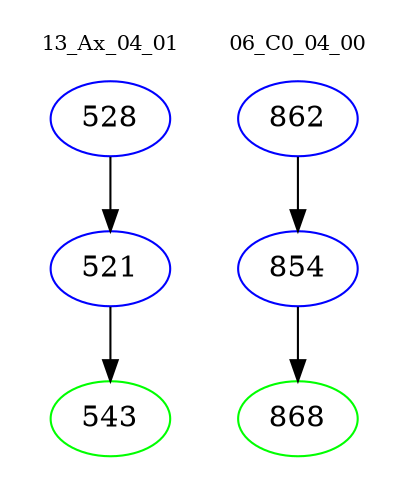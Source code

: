 digraph{
subgraph cluster_0 {
color = white
label = "13_Ax_04_01";
fontsize=10;
T0_528 [label="528", color="blue"]
T0_528 -> T0_521 [color="black"]
T0_521 [label="521", color="blue"]
T0_521 -> T0_543 [color="black"]
T0_543 [label="543", color="green"]
}
subgraph cluster_1 {
color = white
label = "06_C0_04_00";
fontsize=10;
T1_862 [label="862", color="blue"]
T1_862 -> T1_854 [color="black"]
T1_854 [label="854", color="blue"]
T1_854 -> T1_868 [color="black"]
T1_868 [label="868", color="green"]
}
}
